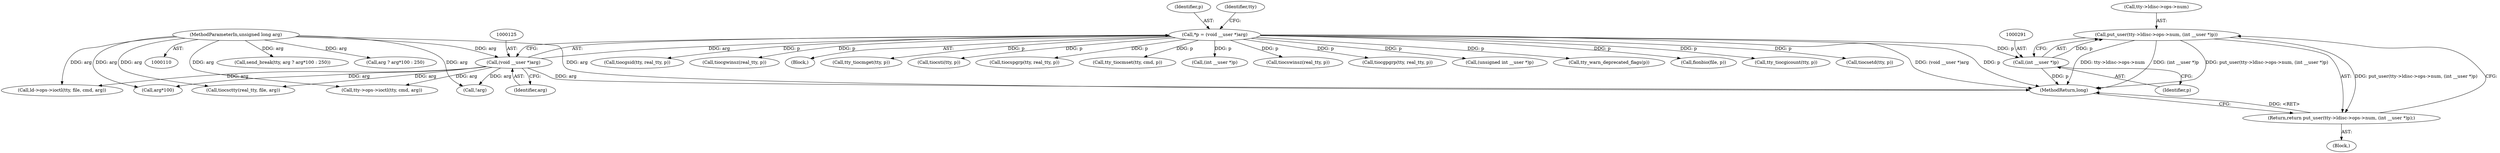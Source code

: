 digraph "0_linux_5c17c861a357e9458001f021a7afa7aab9937439@pointer" {
"1000282" [label="(Call,put_user(tty->ldisc->ops->num, (int __user *)p))"];
"1000290" [label="(Call,(int __user *)p)"];
"1000122" [label="(Call,*p = (void __user *)arg)"];
"1000124" [label="(Call,(void __user *)arg)"];
"1000113" [label="(MethodParameterIn,unsigned long arg)"];
"1000281" [label="(Return,return put_user(tty->ldisc->ops->num, (int __user *)p);)"];
"1000283" [label="(Call,tty->ldisc->ops->num)"];
"1000126" [label="(Identifier,arg)"];
"1000124" [label="(Call,(void __user *)arg)"];
"1000276" [label="(Call,tiocgsid(tty, real_tty, p))"];
"1000282" [label="(Call,put_user(tty->ldisc->ops->num, (int __user *)p))"];
"1000183" [label="(Call,tiocgwinsz(real_tty, p))"];
"1000281" [label="(Return,return put_user(tty->ldisc->ops->num, (int __user *)p);)"];
"1000450" [label="(Call,ld->ops->ioctl(tty, file, cmd, arg))"];
"1000290" [label="(Call,(int __user *)p)"];
"1000114" [label="(Block,)"];
"1000373" [label="(Call,tty_tiocmget(tty, p))"];
"1000363" [label="(Call,send_break(tty, arg ? arg*100 : 250))"];
"1000178" [label="(Call,tiocsti(tty, p))"];
"1000292" [label="(Identifier,p)"];
"1000113" [label="(MethodParameterIn,unsigned long arg)"];
"1000270" [label="(Call,tiocspgrp(tty, real_tty, p))"];
"1000380" [label="(Call,tty_tiocmset(tty, cmd, p))"];
"1000365" [label="(Call,arg ? arg*100 : 250)"];
"1000122" [label="(Call,*p = (void __user *)arg)"];
"1000175" [label="(Block,)"];
"1000238" [label="(Call,(int __user *)p)"];
"1000131" [label="(Identifier,tty)"];
"1000353" [label="(Call,!arg)"];
"1000188" [label="(Call,tiocswinsz(real_tty, p))"];
"1000468" [label="(MethodReturn,long)"];
"1000264" [label="(Call,tiocgpgrp(tty, real_tty, p))"];
"1000321" [label="(Call,(unsigned int __user *)p)"];
"1000410" [label="(Call,tty_warn_deprecated_flags(p))"];
"1000123" [label="(Identifier,p)"];
"1000203" [label="(Call,fionbio(file, p))"];
"1000387" [label="(Call,tty_tiocgicount(tty, p))"];
"1000367" [label="(Call,arg*100)"];
"1000295" [label="(Call,tiocsetd(tty, p))"];
"1000258" [label="(Call,tiocsctty(real_tty, file, arg))"];
"1000422" [label="(Call,tty->ops->ioctl(tty, cmd, arg))"];
"1000282" -> "1000281"  [label="AST: "];
"1000282" -> "1000290"  [label="CFG: "];
"1000283" -> "1000282"  [label="AST: "];
"1000290" -> "1000282"  [label="AST: "];
"1000281" -> "1000282"  [label="CFG: "];
"1000282" -> "1000468"  [label="DDG: put_user(tty->ldisc->ops->num, (int __user *)p)"];
"1000282" -> "1000468"  [label="DDG: (int __user *)p"];
"1000282" -> "1000468"  [label="DDG: tty->ldisc->ops->num"];
"1000282" -> "1000281"  [label="DDG: put_user(tty->ldisc->ops->num, (int __user *)p)"];
"1000290" -> "1000282"  [label="DDG: p"];
"1000290" -> "1000292"  [label="CFG: "];
"1000291" -> "1000290"  [label="AST: "];
"1000292" -> "1000290"  [label="AST: "];
"1000290" -> "1000468"  [label="DDG: p"];
"1000122" -> "1000290"  [label="DDG: p"];
"1000122" -> "1000114"  [label="AST: "];
"1000122" -> "1000124"  [label="CFG: "];
"1000123" -> "1000122"  [label="AST: "];
"1000124" -> "1000122"  [label="AST: "];
"1000131" -> "1000122"  [label="CFG: "];
"1000122" -> "1000468"  [label="DDG: p"];
"1000122" -> "1000468"  [label="DDG: (void __user *)arg"];
"1000124" -> "1000122"  [label="DDG: arg"];
"1000122" -> "1000178"  [label="DDG: p"];
"1000122" -> "1000183"  [label="DDG: p"];
"1000122" -> "1000188"  [label="DDG: p"];
"1000122" -> "1000203"  [label="DDG: p"];
"1000122" -> "1000238"  [label="DDG: p"];
"1000122" -> "1000264"  [label="DDG: p"];
"1000122" -> "1000270"  [label="DDG: p"];
"1000122" -> "1000276"  [label="DDG: p"];
"1000122" -> "1000295"  [label="DDG: p"];
"1000122" -> "1000321"  [label="DDG: p"];
"1000122" -> "1000373"  [label="DDG: p"];
"1000122" -> "1000380"  [label="DDG: p"];
"1000122" -> "1000387"  [label="DDG: p"];
"1000122" -> "1000410"  [label="DDG: p"];
"1000124" -> "1000126"  [label="CFG: "];
"1000125" -> "1000124"  [label="AST: "];
"1000126" -> "1000124"  [label="AST: "];
"1000124" -> "1000468"  [label="DDG: arg"];
"1000113" -> "1000124"  [label="DDG: arg"];
"1000124" -> "1000258"  [label="DDG: arg"];
"1000124" -> "1000353"  [label="DDG: arg"];
"1000124" -> "1000367"  [label="DDG: arg"];
"1000124" -> "1000422"  [label="DDG: arg"];
"1000124" -> "1000450"  [label="DDG: arg"];
"1000113" -> "1000110"  [label="AST: "];
"1000113" -> "1000468"  [label="DDG: arg"];
"1000113" -> "1000258"  [label="DDG: arg"];
"1000113" -> "1000353"  [label="DDG: arg"];
"1000113" -> "1000363"  [label="DDG: arg"];
"1000113" -> "1000365"  [label="DDG: arg"];
"1000113" -> "1000367"  [label="DDG: arg"];
"1000113" -> "1000422"  [label="DDG: arg"];
"1000113" -> "1000450"  [label="DDG: arg"];
"1000281" -> "1000175"  [label="AST: "];
"1000468" -> "1000281"  [label="CFG: "];
"1000281" -> "1000468"  [label="DDG: <RET>"];
}
